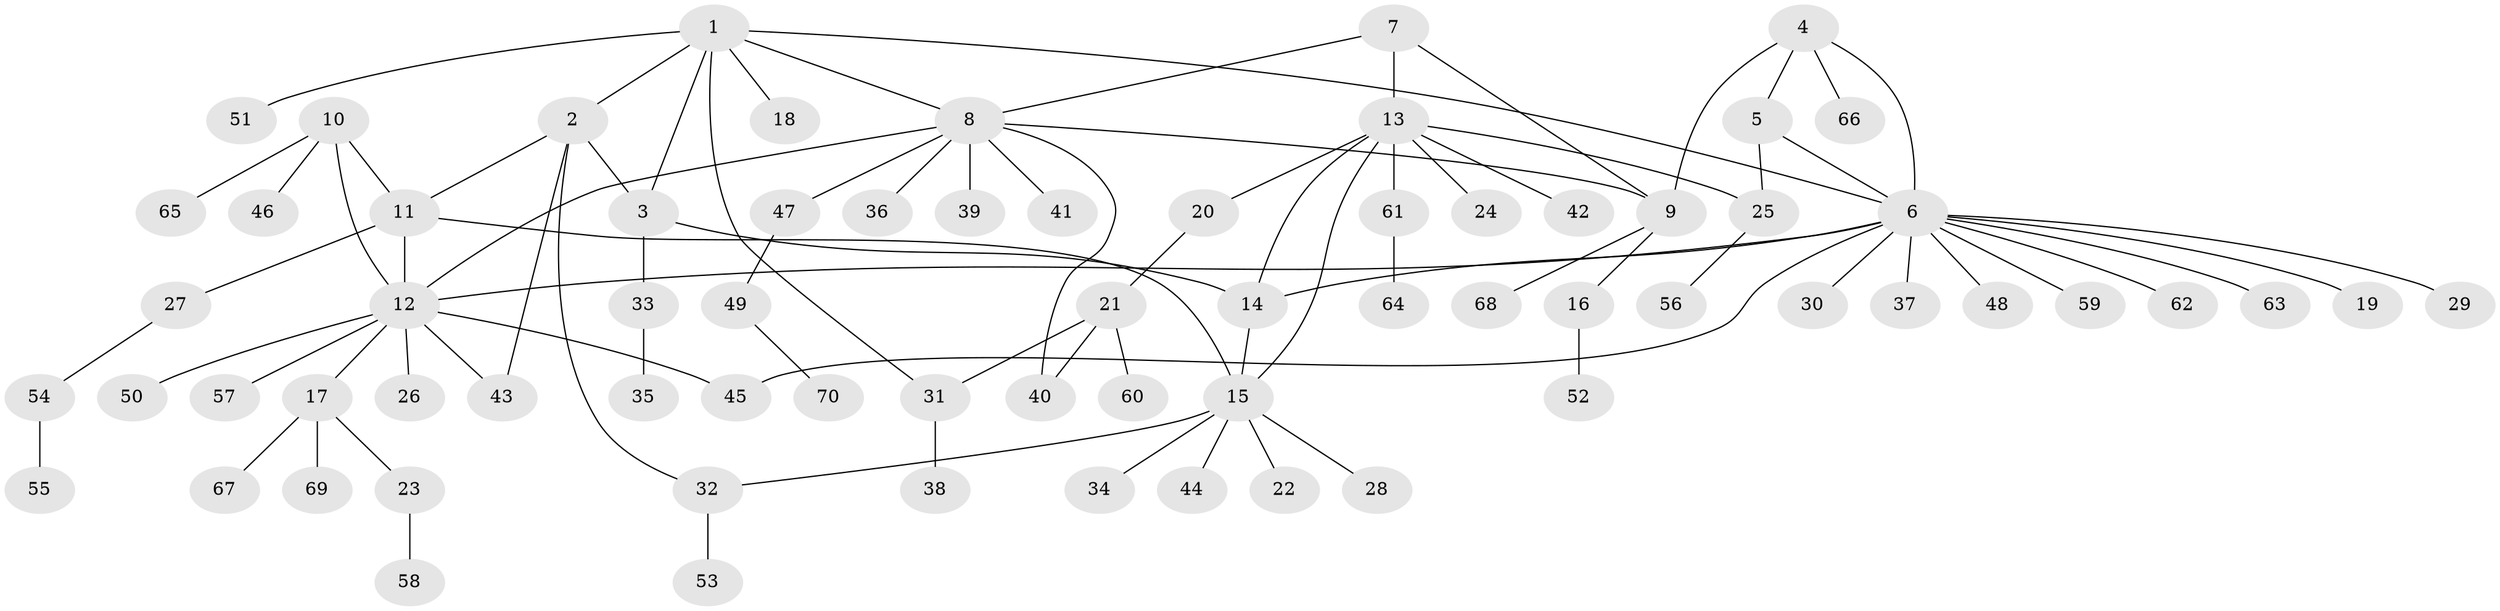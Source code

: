 // coarse degree distribution, {14: 0.019230769230769232, 5: 0.057692307692307696, 7: 0.019230769230769232, 3: 0.07692307692307693, 13: 0.038461538461538464, 9: 0.019230769230769232, 1: 0.5961538461538461, 4: 0.019230769230769232, 2: 0.15384615384615385}
// Generated by graph-tools (version 1.1) at 2025/24/03/03/25 07:24:15]
// undirected, 70 vertices, 86 edges
graph export_dot {
graph [start="1"]
  node [color=gray90,style=filled];
  1;
  2;
  3;
  4;
  5;
  6;
  7;
  8;
  9;
  10;
  11;
  12;
  13;
  14;
  15;
  16;
  17;
  18;
  19;
  20;
  21;
  22;
  23;
  24;
  25;
  26;
  27;
  28;
  29;
  30;
  31;
  32;
  33;
  34;
  35;
  36;
  37;
  38;
  39;
  40;
  41;
  42;
  43;
  44;
  45;
  46;
  47;
  48;
  49;
  50;
  51;
  52;
  53;
  54;
  55;
  56;
  57;
  58;
  59;
  60;
  61;
  62;
  63;
  64;
  65;
  66;
  67;
  68;
  69;
  70;
  1 -- 2;
  1 -- 3;
  1 -- 6;
  1 -- 8;
  1 -- 18;
  1 -- 31;
  1 -- 51;
  2 -- 3;
  2 -- 11;
  2 -- 32;
  2 -- 43;
  3 -- 14;
  3 -- 33;
  4 -- 5;
  4 -- 6;
  4 -- 9;
  4 -- 66;
  5 -- 6;
  5 -- 25;
  6 -- 12;
  6 -- 14;
  6 -- 19;
  6 -- 29;
  6 -- 30;
  6 -- 37;
  6 -- 45;
  6 -- 48;
  6 -- 59;
  6 -- 62;
  6 -- 63;
  7 -- 8;
  7 -- 9;
  7 -- 13;
  8 -- 9;
  8 -- 12;
  8 -- 36;
  8 -- 39;
  8 -- 40;
  8 -- 41;
  8 -- 47;
  9 -- 16;
  9 -- 68;
  10 -- 11;
  10 -- 12;
  10 -- 46;
  10 -- 65;
  11 -- 12;
  11 -- 15;
  11 -- 27;
  12 -- 17;
  12 -- 26;
  12 -- 43;
  12 -- 45;
  12 -- 50;
  12 -- 57;
  13 -- 14;
  13 -- 15;
  13 -- 20;
  13 -- 24;
  13 -- 25;
  13 -- 42;
  13 -- 61;
  14 -- 15;
  15 -- 22;
  15 -- 28;
  15 -- 32;
  15 -- 34;
  15 -- 44;
  16 -- 52;
  17 -- 23;
  17 -- 67;
  17 -- 69;
  20 -- 21;
  21 -- 31;
  21 -- 40;
  21 -- 60;
  23 -- 58;
  25 -- 56;
  27 -- 54;
  31 -- 38;
  32 -- 53;
  33 -- 35;
  47 -- 49;
  49 -- 70;
  54 -- 55;
  61 -- 64;
}
